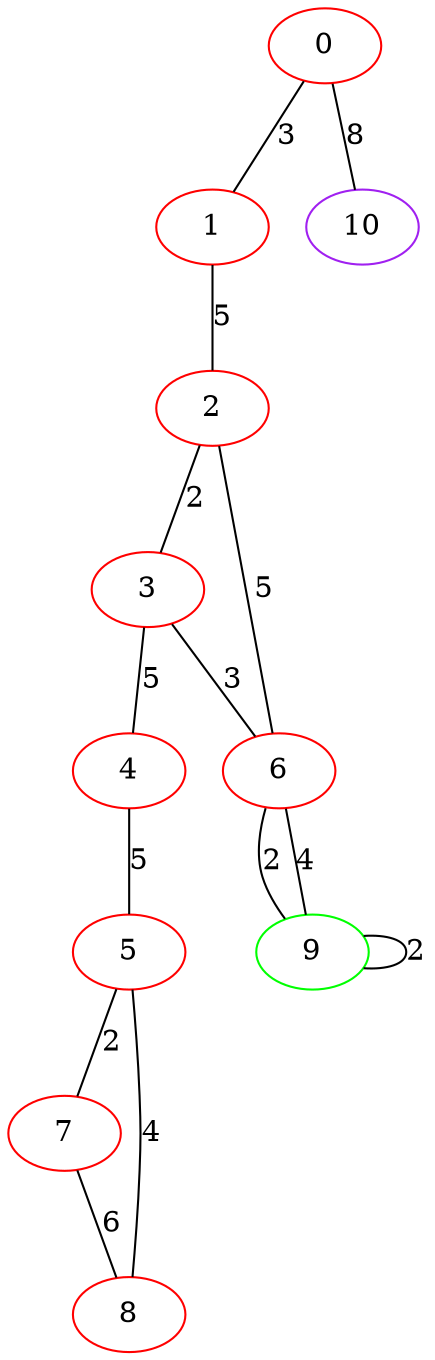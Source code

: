 graph "" {
0 [color=red, weight=1];
1 [color=red, weight=1];
2 [color=red, weight=1];
3 [color=red, weight=1];
4 [color=red, weight=1];
5 [color=red, weight=1];
6 [color=red, weight=1];
7 [color=red, weight=1];
8 [color=red, weight=1];
9 [color=green, weight=2];
10 [color=purple, weight=4];
0 -- 1  [key=0, label=3];
0 -- 10  [key=0, label=8];
1 -- 2  [key=0, label=5];
2 -- 3  [key=0, label=2];
2 -- 6  [key=0, label=5];
3 -- 4  [key=0, label=5];
3 -- 6  [key=0, label=3];
4 -- 5  [key=0, label=5];
5 -- 8  [key=0, label=4];
5 -- 7  [key=0, label=2];
6 -- 9  [key=0, label=2];
6 -- 9  [key=1, label=4];
7 -- 8  [key=0, label=6];
9 -- 9  [key=0, label=2];
}
